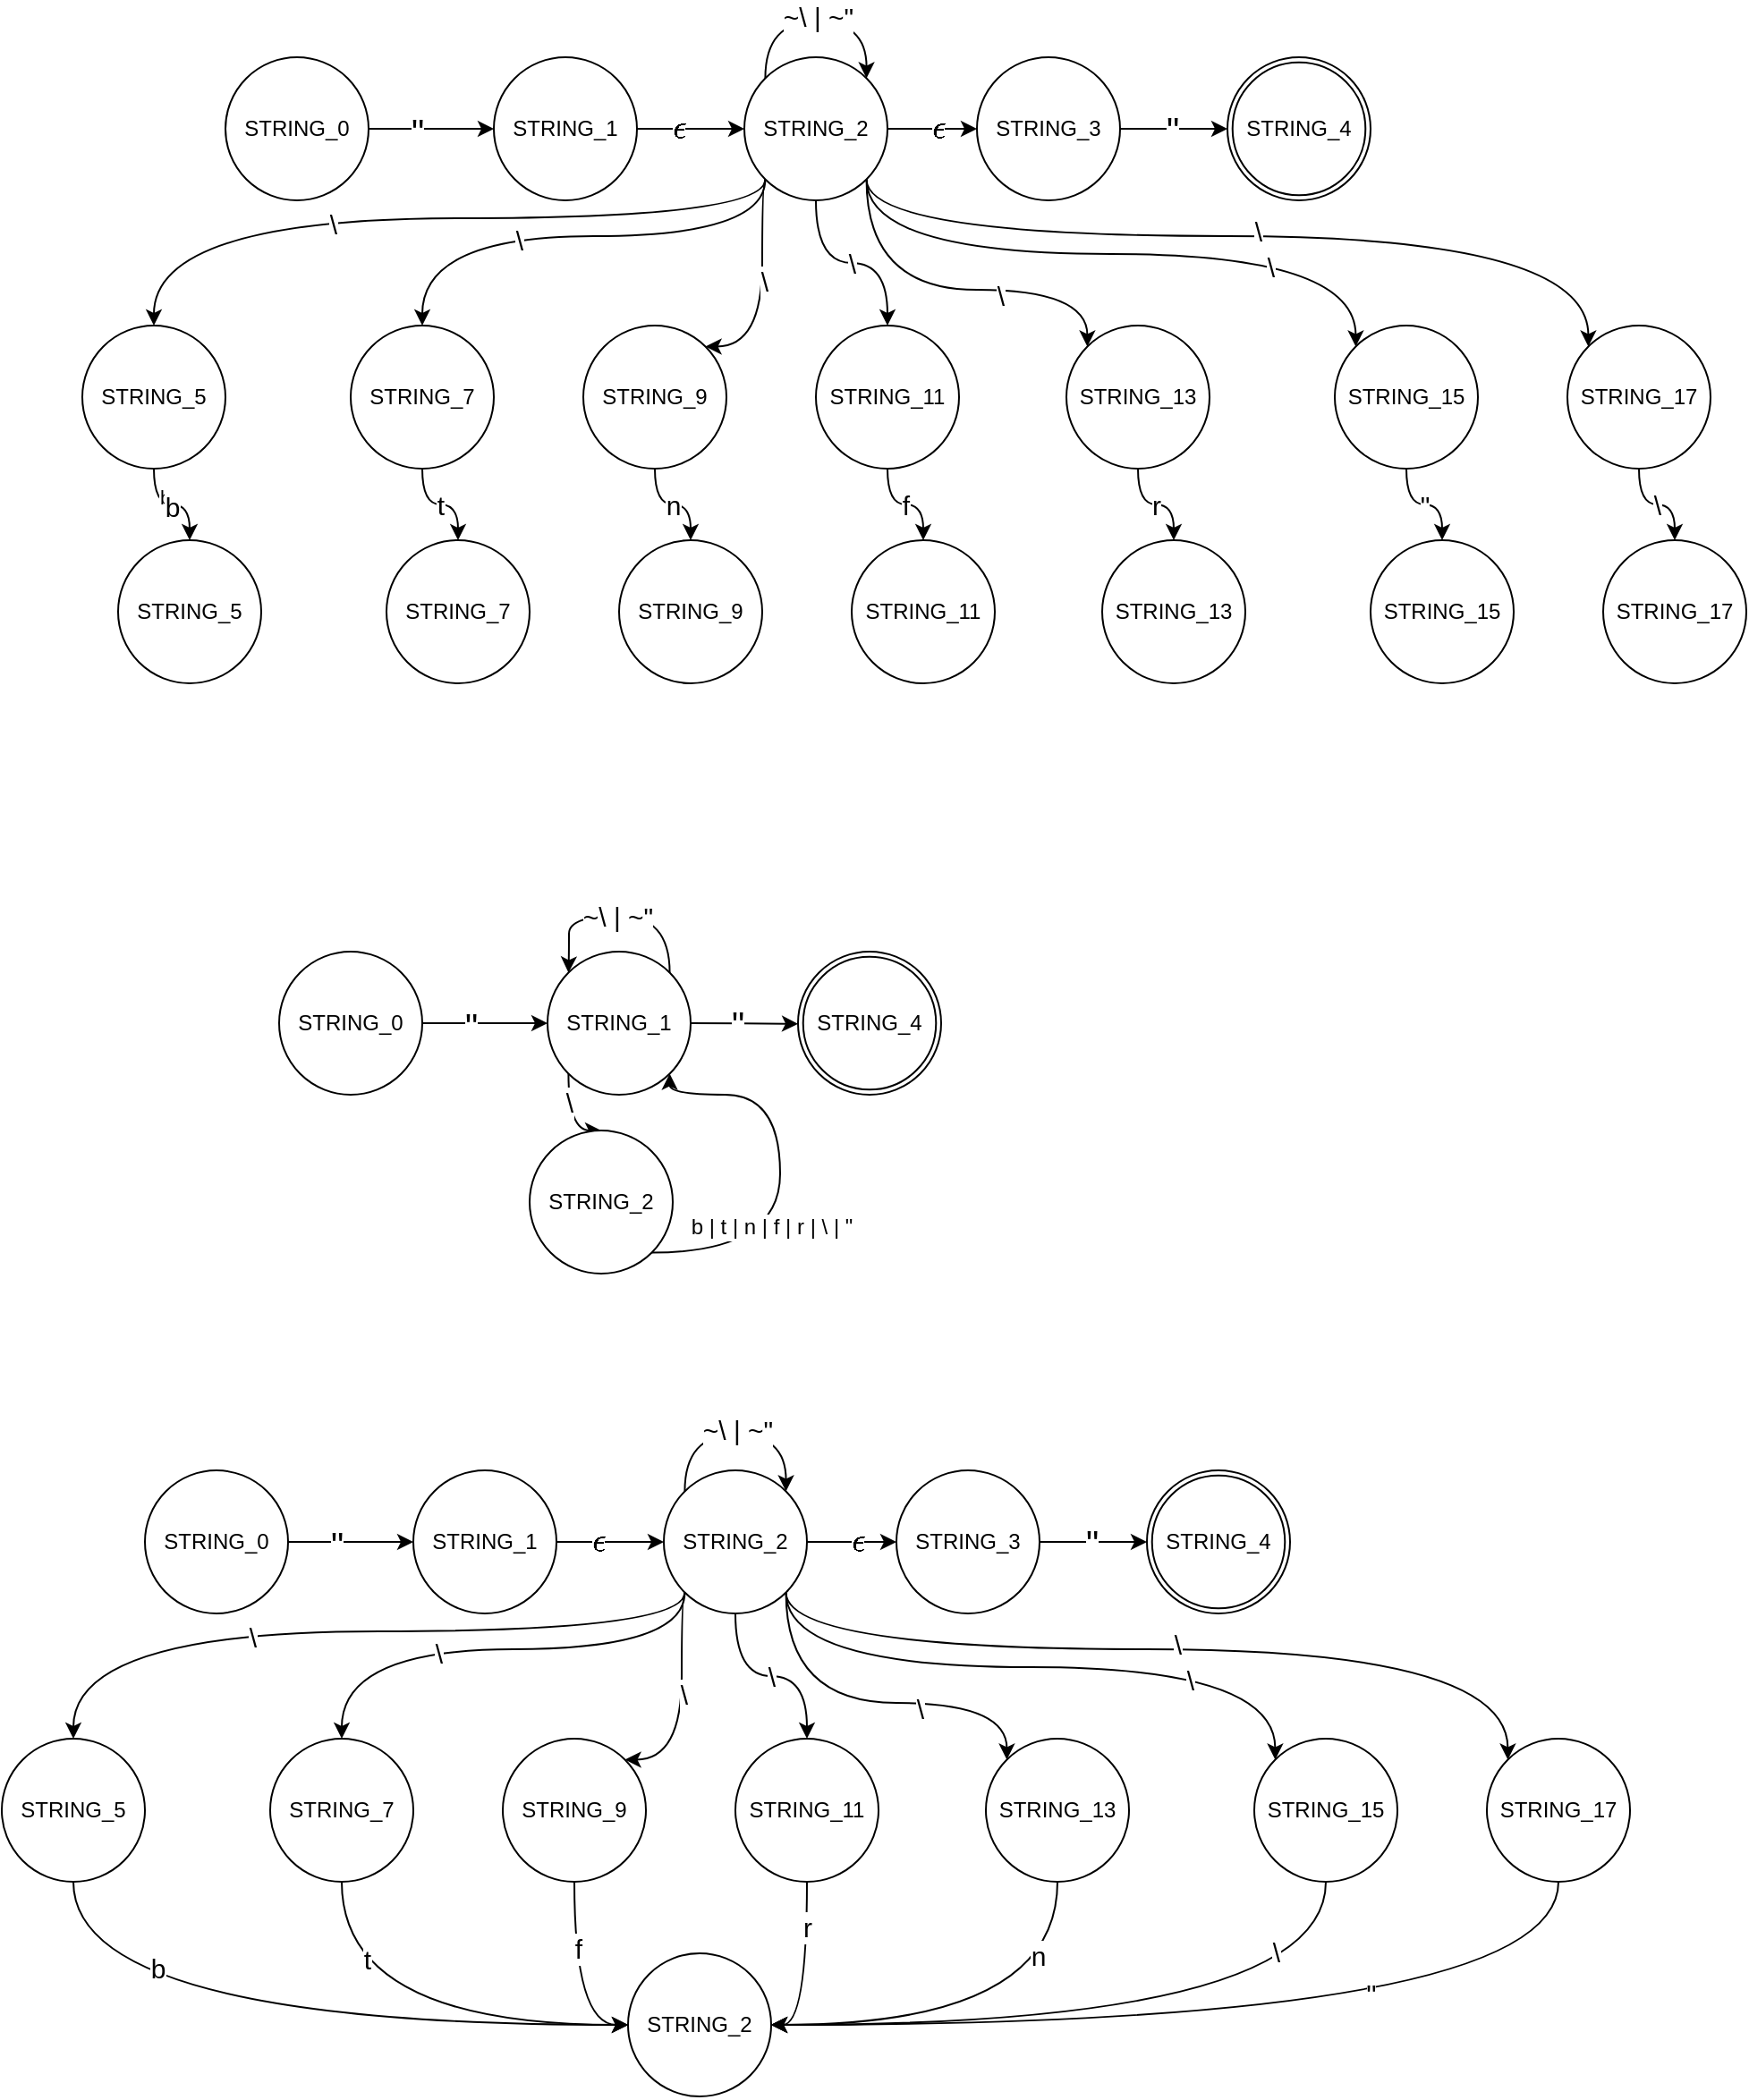 <mxfile version="14.6.0" type="device"><diagram id="hSgTlxjjq--vFlCvdV_4" name="Page-1"><mxGraphModel dx="1113" dy="546" grid="1" gridSize="10" guides="1" tooltips="1" connect="1" arrows="1" fold="1" page="1" pageScale="1" pageWidth="850" pageHeight="1100" math="1" shadow="0"><root><mxCell id="0"/><mxCell id="1" parent="0"/><mxCell id="_adDXqdMdRdCJs4zeHM--21" style="edgeStyle=orthogonalEdgeStyle;rounded=0;orthogonalLoop=1;jettySize=auto;html=1;exitX=1;exitY=0.5;exitDx=0;exitDy=0;entryX=0;entryY=0.5;entryDx=0;entryDy=0;" edge="1" parent="1" source="_adDXqdMdRdCJs4zeHM--1" target="_adDXqdMdRdCJs4zeHM--11"><mxGeometry relative="1" as="geometry"/></mxCell><mxCell id="_adDXqdMdRdCJs4zeHM--25" value="&lt;font style=&quot;font-size: 20px&quot;&gt;&quot;&lt;/font&gt;" style="edgeLabel;html=1;align=center;verticalAlign=middle;resizable=0;points=[];" vertex="1" connectable="0" parent="_adDXqdMdRdCJs4zeHM--21"><mxGeometry x="-0.229" y="-1" relative="1" as="geometry"><mxPoint as="offset"/></mxGeometry></mxCell><mxCell id="_adDXqdMdRdCJs4zeHM--1" value="STRING_0" style="ellipse;whiteSpace=wrap;html=1;aspect=fixed;" vertex="1" parent="1"><mxGeometry x="160" y="140" width="80" height="80" as="geometry"/></mxCell><mxCell id="_adDXqdMdRdCJs4zeHM--43" style="edgeStyle=orthogonalEdgeStyle;curved=1;rounded=0;orthogonalLoop=1;jettySize=auto;html=1;exitX=0.5;exitY=1;exitDx=0;exitDy=0;entryX=0.5;entryY=0;entryDx=0;entryDy=0;" edge="1" parent="1" source="_adDXqdMdRdCJs4zeHM--2" target="_adDXqdMdRdCJs4zeHM--14"><mxGeometry relative="1" as="geometry"/></mxCell><mxCell id="_adDXqdMdRdCJs4zeHM--56" value="b" style="edgeLabel;html=1;align=center;verticalAlign=middle;resizable=0;points=[];" vertex="1" connectable="0" parent="_adDXqdMdRdCJs4zeHM--43"><mxGeometry x="-0.139" y="4" relative="1" as="geometry"><mxPoint as="offset"/></mxGeometry></mxCell><mxCell id="_adDXqdMdRdCJs4zeHM--57" value="&lt;font style=&quot;font-size: 15px&quot;&gt;b&lt;/font&gt;" style="edgeLabel;html=1;align=center;verticalAlign=middle;resizable=0;points=[];" vertex="1" connectable="0" parent="_adDXqdMdRdCJs4zeHM--43"><mxGeometry x="-0.022" y="-1" relative="1" as="geometry"><mxPoint as="offset"/></mxGeometry></mxCell><mxCell id="_adDXqdMdRdCJs4zeHM--2" value="STRING_5" style="ellipse;whiteSpace=wrap;html=1;aspect=fixed;" vertex="1" parent="1"><mxGeometry x="80" y="290" width="80" height="80" as="geometry"/></mxCell><mxCell id="_adDXqdMdRdCJs4zeHM--64" value="&lt;font style=&quot;font-size: 15px&quot;&gt;&quot;&lt;/font&gt;" style="edgeStyle=orthogonalEdgeStyle;curved=1;rounded=0;orthogonalLoop=1;jettySize=auto;html=1;exitX=0.5;exitY=1;exitDx=0;exitDy=0;entryX=0.5;entryY=0;entryDx=0;entryDy=0;" edge="1" parent="1" source="_adDXqdMdRdCJs4zeHM--3" target="_adDXqdMdRdCJs4zeHM--15"><mxGeometry relative="1" as="geometry"/></mxCell><mxCell id="_adDXqdMdRdCJs4zeHM--3" value="STRING_15" style="ellipse;whiteSpace=wrap;html=1;aspect=fixed;" vertex="1" parent="1"><mxGeometry x="780" y="290" width="80" height="80" as="geometry"/></mxCell><mxCell id="_adDXqdMdRdCJs4zeHM--63" value="&lt;font style=&quot;font-size: 15px&quot;&gt;r&lt;/font&gt;" style="edgeStyle=orthogonalEdgeStyle;curved=1;rounded=0;orthogonalLoop=1;jettySize=auto;html=1;exitX=0.5;exitY=1;exitDx=0;exitDy=0;entryX=0.5;entryY=0;entryDx=0;entryDy=0;" edge="1" parent="1" source="_adDXqdMdRdCJs4zeHM--4" target="_adDXqdMdRdCJs4zeHM--16"><mxGeometry relative="1" as="geometry"/></mxCell><mxCell id="_adDXqdMdRdCJs4zeHM--4" value="STRING_13" style="ellipse;whiteSpace=wrap;html=1;aspect=fixed;" vertex="1" parent="1"><mxGeometry x="630" y="290" width="80" height="80" as="geometry"/></mxCell><mxCell id="_adDXqdMdRdCJs4zeHM--60" value="&lt;font style=&quot;font-size: 15px&quot;&gt;f&lt;/font&gt;" style="edgeStyle=orthogonalEdgeStyle;curved=1;rounded=0;orthogonalLoop=1;jettySize=auto;html=1;exitX=0.5;exitY=1;exitDx=0;exitDy=0;entryX=0.5;entryY=0;entryDx=0;entryDy=0;" edge="1" parent="1" source="_adDXqdMdRdCJs4zeHM--5" target="_adDXqdMdRdCJs4zeHM--17"><mxGeometry relative="1" as="geometry"/></mxCell><mxCell id="_adDXqdMdRdCJs4zeHM--5" value="STRING_11" style="ellipse;whiteSpace=wrap;html=1;aspect=fixed;" vertex="1" parent="1"><mxGeometry x="490" y="290" width="80" height="80" as="geometry"/></mxCell><mxCell id="_adDXqdMdRdCJs4zeHM--59" value="&lt;font style=&quot;font-size: 15px&quot;&gt;n&lt;/font&gt;" style="edgeStyle=orthogonalEdgeStyle;curved=1;rounded=0;orthogonalLoop=1;jettySize=auto;html=1;exitX=0.5;exitY=1;exitDx=0;exitDy=0;entryX=0.5;entryY=0;entryDx=0;entryDy=0;" edge="1" parent="1" source="_adDXqdMdRdCJs4zeHM--6" target="_adDXqdMdRdCJs4zeHM--18"><mxGeometry relative="1" as="geometry"/></mxCell><mxCell id="_adDXqdMdRdCJs4zeHM--6" value="&lt;span&gt;STRING_9&lt;/span&gt;" style="ellipse;whiteSpace=wrap;html=1;aspect=fixed;" vertex="1" parent="1"><mxGeometry x="360" y="290" width="80" height="80" as="geometry"/></mxCell><mxCell id="_adDXqdMdRdCJs4zeHM--58" value="&lt;font style=&quot;font-size: 15px&quot;&gt;t&lt;/font&gt;" style="edgeStyle=orthogonalEdgeStyle;curved=1;rounded=0;orthogonalLoop=1;jettySize=auto;html=1;exitX=0.5;exitY=1;exitDx=0;exitDy=0;entryX=0.5;entryY=0;entryDx=0;entryDy=0;" edge="1" parent="1" source="_adDXqdMdRdCJs4zeHM--7" target="_adDXqdMdRdCJs4zeHM--19"><mxGeometry relative="1" as="geometry"/></mxCell><mxCell id="_adDXqdMdRdCJs4zeHM--7" value="STRING_7" style="ellipse;whiteSpace=wrap;html=1;aspect=fixed;" vertex="1" parent="1"><mxGeometry x="230" y="290" width="80" height="80" as="geometry"/></mxCell><mxCell id="_adDXqdMdRdCJs4zeHM--24" style="edgeStyle=orthogonalEdgeStyle;curved=1;rounded=0;orthogonalLoop=1;jettySize=auto;html=1;exitX=1;exitY=0.5;exitDx=0;exitDy=0;entryX=0;entryY=0.5;entryDx=0;entryDy=0;" edge="1" parent="1" source="_adDXqdMdRdCJs4zeHM--9"><mxGeometry relative="1" as="geometry"><mxPoint x="720" y="180" as="targetPoint"/></mxGeometry></mxCell><mxCell id="_adDXqdMdRdCJs4zeHM--27" value="&lt;font style=&quot;font-size: 20px&quot;&gt;&quot;&lt;/font&gt;" style="edgeLabel;html=1;align=center;verticalAlign=middle;resizable=0;points=[];" vertex="1" connectable="0" parent="_adDXqdMdRdCJs4zeHM--24"><mxGeometry x="-0.061" relative="1" as="geometry"><mxPoint as="offset"/></mxGeometry></mxCell><mxCell id="_adDXqdMdRdCJs4zeHM--9" value="&lt;span&gt;STRING_3&lt;/span&gt;" style="ellipse;whiteSpace=wrap;html=1;aspect=fixed;" vertex="1" parent="1"><mxGeometry x="580" y="140" width="80" height="80" as="geometry"/></mxCell><mxCell id="_adDXqdMdRdCJs4zeHM--23" style="edgeStyle=orthogonalEdgeStyle;curved=1;rounded=0;orthogonalLoop=1;jettySize=auto;html=1;exitX=1;exitY=0.5;exitDx=0;exitDy=0;entryX=0;entryY=0.5;entryDx=0;entryDy=0;" edge="1" parent="1" source="_adDXqdMdRdCJs4zeHM--10" target="_adDXqdMdRdCJs4zeHM--9"><mxGeometry relative="1" as="geometry"/></mxCell><mxCell id="_adDXqdMdRdCJs4zeHM--28" value="&lt;font style=&quot;font-size: 16px&quot;&gt;$$\epsilon$$&lt;/font&gt;" style="edgeLabel;html=1;align=center;verticalAlign=middle;resizable=0;points=[];" vertex="1" connectable="0" parent="_adDXqdMdRdCJs4zeHM--23"><mxGeometry x="0.057" y="1" relative="1" as="geometry"><mxPoint x="1" as="offset"/></mxGeometry></mxCell><mxCell id="_adDXqdMdRdCJs4zeHM--35" style="edgeStyle=orthogonalEdgeStyle;curved=1;rounded=0;orthogonalLoop=1;jettySize=auto;html=1;exitX=0;exitY=1;exitDx=0;exitDy=0;" edge="1" parent="1" source="_adDXqdMdRdCJs4zeHM--10" target="_adDXqdMdRdCJs4zeHM--2"><mxGeometry relative="1" as="geometry"><Array as="points"><mxPoint x="462" y="230"/><mxPoint x="120" y="230"/></Array></mxGeometry></mxCell><mxCell id="_adDXqdMdRdCJs4zeHM--50" value="&lt;font style=&quot;font-size: 15px&quot;&gt;\&lt;/font&gt;" style="edgeLabel;html=1;align=center;verticalAlign=middle;resizable=0;points=[];" vertex="1" connectable="0" parent="_adDXqdMdRdCJs4zeHM--35"><mxGeometry x="0.245" y="3" relative="1" as="geometry"><mxPoint as="offset"/></mxGeometry></mxCell><mxCell id="_adDXqdMdRdCJs4zeHM--37" style="edgeStyle=orthogonalEdgeStyle;curved=1;rounded=0;orthogonalLoop=1;jettySize=auto;html=1;exitX=0;exitY=1;exitDx=0;exitDy=0;" edge="1" parent="1" source="_adDXqdMdRdCJs4zeHM--10" target="_adDXqdMdRdCJs4zeHM--7"><mxGeometry relative="1" as="geometry"><Array as="points"><mxPoint x="462" y="240"/><mxPoint x="270" y="240"/></Array></mxGeometry></mxCell><mxCell id="_adDXqdMdRdCJs4zeHM--51" value="&lt;font style=&quot;font-size: 15px&quot;&gt;\&lt;/font&gt;" style="edgeLabel;html=1;align=center;verticalAlign=middle;resizable=0;points=[];" vertex="1" connectable="0" parent="_adDXqdMdRdCJs4zeHM--37"><mxGeometry x="0.252" y="2" relative="1" as="geometry"><mxPoint x="1" as="offset"/></mxGeometry></mxCell><mxCell id="_adDXqdMdRdCJs4zeHM--38" style="edgeStyle=orthogonalEdgeStyle;curved=1;rounded=0;orthogonalLoop=1;jettySize=auto;html=1;exitX=0;exitY=1;exitDx=0;exitDy=0;entryX=1;entryY=0;entryDx=0;entryDy=0;" edge="1" parent="1" source="_adDXqdMdRdCJs4zeHM--10" target="_adDXqdMdRdCJs4zeHM--6"><mxGeometry relative="1" as="geometry"><Array as="points"><mxPoint x="460" y="208"/><mxPoint x="460" y="302"/></Array></mxGeometry></mxCell><mxCell id="_adDXqdMdRdCJs4zeHM--52" value="&lt;font style=&quot;font-size: 15px&quot;&gt;\&lt;/font&gt;" style="edgeLabel;html=1;align=center;verticalAlign=middle;resizable=0;points=[];" vertex="1" connectable="0" parent="_adDXqdMdRdCJs4zeHM--38"><mxGeometry x="-0.089" y="1" relative="1" as="geometry"><mxPoint as="offset"/></mxGeometry></mxCell><mxCell id="_adDXqdMdRdCJs4zeHM--39" value="&lt;font style=&quot;font-size: 15px&quot;&gt;\&lt;/font&gt;" style="edgeStyle=orthogonalEdgeStyle;curved=1;rounded=0;orthogonalLoop=1;jettySize=auto;html=1;exitX=0.5;exitY=1;exitDx=0;exitDy=0;" edge="1" parent="1" source="_adDXqdMdRdCJs4zeHM--10" target="_adDXqdMdRdCJs4zeHM--5"><mxGeometry relative="1" as="geometry"/></mxCell><mxCell id="_adDXqdMdRdCJs4zeHM--40" style="edgeStyle=orthogonalEdgeStyle;curved=1;rounded=0;orthogonalLoop=1;jettySize=auto;html=1;exitX=1;exitY=1;exitDx=0;exitDy=0;entryX=0;entryY=0;entryDx=0;entryDy=0;" edge="1" parent="1" source="_adDXqdMdRdCJs4zeHM--10" target="_adDXqdMdRdCJs4zeHM--4"><mxGeometry relative="1" as="geometry"><Array as="points"><mxPoint x="518" y="270"/><mxPoint x="642" y="270"/></Array></mxGeometry></mxCell><mxCell id="_adDXqdMdRdCJs4zeHM--55" value="&lt;font style=&quot;font-size: 15px&quot;&gt;\&lt;/font&gt;" style="edgeLabel;html=1;align=center;verticalAlign=middle;resizable=0;points=[];" vertex="1" connectable="0" parent="_adDXqdMdRdCJs4zeHM--40"><mxGeometry x="0.258" y="-3" relative="1" as="geometry"><mxPoint as="offset"/></mxGeometry></mxCell><mxCell id="_adDXqdMdRdCJs4zeHM--41" style="edgeStyle=orthogonalEdgeStyle;curved=1;rounded=0;orthogonalLoop=1;jettySize=auto;html=1;exitX=1;exitY=1;exitDx=0;exitDy=0;entryX=0;entryY=0;entryDx=0;entryDy=0;" edge="1" parent="1" source="_adDXqdMdRdCJs4zeHM--10" target="_adDXqdMdRdCJs4zeHM--3"><mxGeometry relative="1" as="geometry"><Array as="points"><mxPoint x="518" y="250"/><mxPoint x="792" y="250"/></Array></mxGeometry></mxCell><mxCell id="_adDXqdMdRdCJs4zeHM--54" value="&lt;font style=&quot;font-size: 15px&quot;&gt;\&lt;/font&gt;" style="edgeLabel;html=1;align=center;verticalAlign=middle;resizable=0;points=[];" vertex="1" connectable="0" parent="_adDXqdMdRdCJs4zeHM--41"><mxGeometry x="0.455" y="-7" relative="1" as="geometry"><mxPoint as="offset"/></mxGeometry></mxCell><mxCell id="_adDXqdMdRdCJs4zeHM--42" style="edgeStyle=orthogonalEdgeStyle;curved=1;rounded=0;orthogonalLoop=1;jettySize=auto;html=1;exitX=1;exitY=1;exitDx=0;exitDy=0;entryX=0;entryY=0;entryDx=0;entryDy=0;" edge="1" parent="1" source="_adDXqdMdRdCJs4zeHM--10" target="_adDXqdMdRdCJs4zeHM--13"><mxGeometry relative="1" as="geometry"><Array as="points"><mxPoint x="518" y="240"/><mxPoint x="922" y="240"/></Array></mxGeometry></mxCell><mxCell id="_adDXqdMdRdCJs4zeHM--53" value="&lt;span style=&quot;font-size: 15px&quot;&gt;\&lt;/span&gt;" style="edgeLabel;html=1;align=center;verticalAlign=middle;resizable=0;points=[];" vertex="1" connectable="0" parent="_adDXqdMdRdCJs4zeHM--42"><mxGeometry x="0.006" y="3" relative="1" as="geometry"><mxPoint as="offset"/></mxGeometry></mxCell><mxCell id="_adDXqdMdRdCJs4zeHM--10" value="&lt;span&gt;STRING_2&lt;/span&gt;" style="ellipse;whiteSpace=wrap;html=1;aspect=fixed;" vertex="1" parent="1"><mxGeometry x="450" y="140" width="80" height="80" as="geometry"/></mxCell><mxCell id="_adDXqdMdRdCJs4zeHM--22" style="edgeStyle=orthogonalEdgeStyle;rounded=0;orthogonalLoop=1;jettySize=auto;html=1;exitX=1;exitY=0.5;exitDx=0;exitDy=0;entryX=0;entryY=0.5;entryDx=0;entryDy=0;curved=1;" edge="1" parent="1" source="_adDXqdMdRdCJs4zeHM--11" target="_adDXqdMdRdCJs4zeHM--10"><mxGeometry relative="1" as="geometry"/></mxCell><mxCell id="_adDXqdMdRdCJs4zeHM--29" value="&lt;font style=&quot;font-size: 16px&quot;&gt;$$\epsilon$$&lt;/font&gt;" style="edgeLabel;html=1;align=center;verticalAlign=middle;resizable=0;points=[];" vertex="1" connectable="0" parent="_adDXqdMdRdCJs4zeHM--22"><mxGeometry x="-0.277" y="1" relative="1" as="geometry"><mxPoint x="1" as="offset"/></mxGeometry></mxCell><mxCell id="_adDXqdMdRdCJs4zeHM--11" value="&lt;span&gt;STRING_1&lt;/span&gt;" style="ellipse;whiteSpace=wrap;html=1;aspect=fixed;" vertex="1" parent="1"><mxGeometry x="310" y="140" width="80" height="80" as="geometry"/></mxCell><mxCell id="_adDXqdMdRdCJs4zeHM--65" value="&lt;font style=&quot;font-size: 15px&quot;&gt;\&lt;/font&gt;" style="edgeStyle=orthogonalEdgeStyle;curved=1;rounded=0;orthogonalLoop=1;jettySize=auto;html=1;exitX=0.5;exitY=1;exitDx=0;exitDy=0;entryX=0.5;entryY=0;entryDx=0;entryDy=0;" edge="1" parent="1" source="_adDXqdMdRdCJs4zeHM--13" target="_adDXqdMdRdCJs4zeHM--20"><mxGeometry relative="1" as="geometry"/></mxCell><mxCell id="_adDXqdMdRdCJs4zeHM--13" value="&lt;span&gt;STRING_17&lt;/span&gt;" style="ellipse;whiteSpace=wrap;html=1;aspect=fixed;" vertex="1" parent="1"><mxGeometry x="910" y="290" width="80" height="80" as="geometry"/></mxCell><mxCell id="_adDXqdMdRdCJs4zeHM--14" value="STRING_5" style="ellipse;whiteSpace=wrap;html=1;aspect=fixed;" vertex="1" parent="1"><mxGeometry x="100" y="410" width="80" height="80" as="geometry"/></mxCell><mxCell id="_adDXqdMdRdCJs4zeHM--15" value="STRING_15" style="ellipse;whiteSpace=wrap;html=1;aspect=fixed;" vertex="1" parent="1"><mxGeometry x="800" y="410" width="80" height="80" as="geometry"/></mxCell><mxCell id="_adDXqdMdRdCJs4zeHM--16" value="STRING_13" style="ellipse;whiteSpace=wrap;html=1;aspect=fixed;" vertex="1" parent="1"><mxGeometry x="650" y="410" width="80" height="80" as="geometry"/></mxCell><mxCell id="_adDXqdMdRdCJs4zeHM--17" value="STRING_11" style="ellipse;whiteSpace=wrap;html=1;aspect=fixed;" vertex="1" parent="1"><mxGeometry x="510" y="410" width="80" height="80" as="geometry"/></mxCell><mxCell id="_adDXqdMdRdCJs4zeHM--18" value="&lt;span&gt;STRING_9&lt;/span&gt;" style="ellipse;whiteSpace=wrap;html=1;aspect=fixed;" vertex="1" parent="1"><mxGeometry x="380" y="410" width="80" height="80" as="geometry"/></mxCell><mxCell id="_adDXqdMdRdCJs4zeHM--19" value="STRING_7" style="ellipse;whiteSpace=wrap;html=1;aspect=fixed;" vertex="1" parent="1"><mxGeometry x="250" y="410" width="80" height="80" as="geometry"/></mxCell><mxCell id="_adDXqdMdRdCJs4zeHM--20" value="&lt;span&gt;STRING_17&lt;/span&gt;" style="ellipse;whiteSpace=wrap;html=1;aspect=fixed;" vertex="1" parent="1"><mxGeometry x="930" y="410" width="80" height="80" as="geometry"/></mxCell><mxCell id="_adDXqdMdRdCJs4zeHM--33" style="edgeStyle=orthogonalEdgeStyle;curved=1;rounded=0;orthogonalLoop=1;jettySize=auto;html=1;exitX=0;exitY=0;exitDx=0;exitDy=0;entryX=1;entryY=0;entryDx=0;entryDy=0;" edge="1" parent="1" source="_adDXqdMdRdCJs4zeHM--10" target="_adDXqdMdRdCJs4zeHM--10"><mxGeometry relative="1" as="geometry"><Array as="points"><mxPoint x="462" y="120"/><mxPoint x="518" y="120"/></Array></mxGeometry></mxCell><mxCell id="_adDXqdMdRdCJs4zeHM--34" value="&lt;font style=&quot;font-size: 15px&quot;&gt;~\ | ~&quot;&lt;/font&gt;" style="edgeLabel;html=1;align=center;verticalAlign=middle;resizable=0;points=[];" vertex="1" connectable="0" parent="_adDXqdMdRdCJs4zeHM--33"><mxGeometry x="0.009" y="3" relative="1" as="geometry"><mxPoint as="offset"/></mxGeometry></mxCell><mxCell id="_adDXqdMdRdCJs4zeHM--66" value="" style="group" vertex="1" connectable="0" parent="1"><mxGeometry x="720" y="140" width="80" height="80" as="geometry"/></mxCell><mxCell id="_adDXqdMdRdCJs4zeHM--67" value="" style="ellipse;whiteSpace=wrap;html=1;" vertex="1" parent="_adDXqdMdRdCJs4zeHM--66"><mxGeometry width="80" height="80" as="geometry"/></mxCell><mxCell id="_adDXqdMdRdCJs4zeHM--68" value="STRING_4" style="ellipse;whiteSpace=wrap;html=1;aspect=fixed;fontSize=12;" vertex="1" parent="_adDXqdMdRdCJs4zeHM--66"><mxGeometry x="2.857" y="2.857" width="74.286" height="74.286" as="geometry"/></mxCell><mxCell id="_adDXqdMdRdCJs4zeHM--69" style="edgeStyle=orthogonalEdgeStyle;rounded=0;orthogonalLoop=1;jettySize=auto;html=1;exitX=1;exitY=0.5;exitDx=0;exitDy=0;entryX=0;entryY=0.5;entryDx=0;entryDy=0;" edge="1" parent="1" source="_adDXqdMdRdCJs4zeHM--71" target="_adDXqdMdRdCJs4zeHM--80"><mxGeometry relative="1" as="geometry"/></mxCell><mxCell id="_adDXqdMdRdCJs4zeHM--70" value="&lt;font style=&quot;font-size: 20px&quot;&gt;&quot;&lt;/font&gt;" style="edgeLabel;html=1;align=center;verticalAlign=middle;resizable=0;points=[];" vertex="1" connectable="0" parent="_adDXqdMdRdCJs4zeHM--69"><mxGeometry x="-0.229" y="-1" relative="1" as="geometry"><mxPoint as="offset"/></mxGeometry></mxCell><mxCell id="_adDXqdMdRdCJs4zeHM--71" value="STRING_0" style="ellipse;whiteSpace=wrap;html=1;aspect=fixed;" vertex="1" parent="1"><mxGeometry x="190" y="640" width="80" height="80" as="geometry"/></mxCell><mxCell id="_adDXqdMdRdCJs4zeHM--84" style="edgeStyle=orthogonalEdgeStyle;curved=1;rounded=0;orthogonalLoop=1;jettySize=auto;html=1;exitX=1;exitY=0.5;exitDx=0;exitDy=0;" edge="1" parent="1" source="_adDXqdMdRdCJs4zeHM--80"><mxGeometry relative="1" as="geometry"><mxPoint x="480.0" y="680.429" as="targetPoint"/></mxGeometry></mxCell><mxCell id="_adDXqdMdRdCJs4zeHM--86" value="&lt;font style=&quot;font-size: 20px&quot;&gt;&quot;&lt;/font&gt;" style="edgeLabel;html=1;align=center;verticalAlign=middle;resizable=0;points=[];" vertex="1" connectable="0" parent="_adDXqdMdRdCJs4zeHM--84"><mxGeometry x="-0.161" relative="1" as="geometry"><mxPoint as="offset"/></mxGeometry></mxCell><mxCell id="_adDXqdMdRdCJs4zeHM--92" style="edgeStyle=orthogonalEdgeStyle;curved=1;rounded=0;orthogonalLoop=1;jettySize=auto;html=1;exitX=0;exitY=1;exitDx=0;exitDy=0;" edge="1" parent="1" source="_adDXqdMdRdCJs4zeHM--80" target="_adDXqdMdRdCJs4zeHM--91"><mxGeometry relative="1" as="geometry"/></mxCell><mxCell id="_adDXqdMdRdCJs4zeHM--93" value="&lt;font style=&quot;font-size: 15px&quot;&gt;\&lt;/font&gt;" style="edgeLabel;html=1;align=center;verticalAlign=middle;resizable=0;points=[];" vertex="1" connectable="0" parent="_adDXqdMdRdCJs4zeHM--92"><mxGeometry x="-0.379" relative="1" as="geometry"><mxPoint as="offset"/></mxGeometry></mxCell><mxCell id="_adDXqdMdRdCJs4zeHM--80" value="&lt;span&gt;STRING_1&lt;/span&gt;" style="ellipse;whiteSpace=wrap;html=1;aspect=fixed;" vertex="1" parent="1"><mxGeometry x="340" y="640" width="80" height="80" as="geometry"/></mxCell><mxCell id="_adDXqdMdRdCJs4zeHM--81" value="" style="group" vertex="1" connectable="0" parent="1"><mxGeometry x="480" y="640" width="80" height="80" as="geometry"/></mxCell><mxCell id="_adDXqdMdRdCJs4zeHM--82" value="" style="ellipse;whiteSpace=wrap;html=1;" vertex="1" parent="_adDXqdMdRdCJs4zeHM--81"><mxGeometry width="80" height="80" as="geometry"/></mxCell><mxCell id="_adDXqdMdRdCJs4zeHM--83" value="STRING_4" style="ellipse;whiteSpace=wrap;html=1;aspect=fixed;fontSize=12;" vertex="1" parent="_adDXqdMdRdCJs4zeHM--81"><mxGeometry x="2.857" y="2.857" width="74.286" height="74.286" as="geometry"/></mxCell><mxCell id="_adDXqdMdRdCJs4zeHM--89" style="edgeStyle=orthogonalEdgeStyle;curved=1;rounded=0;orthogonalLoop=1;jettySize=auto;html=1;exitX=1;exitY=0;exitDx=0;exitDy=0;entryX=0;entryY=0;entryDx=0;entryDy=0;" edge="1" parent="1" source="_adDXqdMdRdCJs4zeHM--80" target="_adDXqdMdRdCJs4zeHM--80"><mxGeometry relative="1" as="geometry"><Array as="points"><mxPoint x="408" y="620"/><mxPoint x="352" y="620"/><mxPoint x="352" y="640"/></Array></mxGeometry></mxCell><mxCell id="_adDXqdMdRdCJs4zeHM--90" value="&lt;span style=&quot;font-size: 15px&quot;&gt;~\ | ~&quot;&lt;/span&gt;" style="edgeLabel;html=1;align=center;verticalAlign=middle;resizable=0;points=[];" vertex="1" connectable="0" parent="_adDXqdMdRdCJs4zeHM--89"><mxGeometry x="0.018" relative="1" as="geometry"><mxPoint as="offset"/></mxGeometry></mxCell><mxCell id="_adDXqdMdRdCJs4zeHM--94" style="edgeStyle=orthogonalEdgeStyle;curved=1;rounded=0;orthogonalLoop=1;jettySize=auto;html=1;exitX=1;exitY=1;exitDx=0;exitDy=0;entryX=1;entryY=1;entryDx=0;entryDy=0;" edge="1" parent="1" source="_adDXqdMdRdCJs4zeHM--91" target="_adDXqdMdRdCJs4zeHM--80"><mxGeometry relative="1" as="geometry"><Array as="points"><mxPoint x="470" y="808"/><mxPoint x="470" y="720"/><mxPoint x="408" y="720"/></Array></mxGeometry></mxCell><mxCell id="_adDXqdMdRdCJs4zeHM--95" value="&lt;font style=&quot;font-size: 12px&quot;&gt;b | t | n | f | r | \ | &quot;&lt;/font&gt;" style="edgeLabel;html=1;align=center;verticalAlign=middle;resizable=0;points=[];fontSize=12;" vertex="1" connectable="0" parent="_adDXqdMdRdCJs4zeHM--94"><mxGeometry x="-0.259" y="5" relative="1" as="geometry"><mxPoint as="offset"/></mxGeometry></mxCell><mxCell id="_adDXqdMdRdCJs4zeHM--91" value="&lt;span&gt;STRING_2&lt;/span&gt;" style="ellipse;whiteSpace=wrap;html=1;aspect=fixed;" vertex="1" parent="1"><mxGeometry x="330" y="740" width="80" height="80" as="geometry"/></mxCell><mxCell id="_adDXqdMdRdCJs4zeHM--204" style="edgeStyle=orthogonalEdgeStyle;rounded=0;orthogonalLoop=1;jettySize=auto;html=1;exitX=1;exitY=0.5;exitDx=0;exitDy=0;entryX=0;entryY=0.5;entryDx=0;entryDy=0;" edge="1" parent="1" source="_adDXqdMdRdCJs4zeHM--206" target="_adDXqdMdRdCJs4zeHM--246"><mxGeometry relative="1" as="geometry"/></mxCell><mxCell id="_adDXqdMdRdCJs4zeHM--205" value="&lt;font style=&quot;font-size: 20px&quot;&gt;&quot;&lt;/font&gt;" style="edgeLabel;html=1;align=center;verticalAlign=middle;resizable=0;points=[];" vertex="1" connectable="0" parent="_adDXqdMdRdCJs4zeHM--204"><mxGeometry x="-0.229" y="-1" relative="1" as="geometry"><mxPoint as="offset"/></mxGeometry></mxCell><mxCell id="_adDXqdMdRdCJs4zeHM--206" value="STRING_0" style="ellipse;whiteSpace=wrap;html=1;aspect=fixed;" vertex="1" parent="1"><mxGeometry x="115" y="930" width="80" height="80" as="geometry"/></mxCell><mxCell id="_adDXqdMdRdCJs4zeHM--207" style="edgeStyle=orthogonalEdgeStyle;curved=1;rounded=0;orthogonalLoop=1;jettySize=auto;html=1;exitX=0.5;exitY=1;exitDx=0;exitDy=0;entryX=0;entryY=0.5;entryDx=0;entryDy=0;" edge="1" parent="1" source="_adDXqdMdRdCJs4zeHM--209" target="_adDXqdMdRdCJs4zeHM--255"><mxGeometry relative="1" as="geometry"/></mxCell><mxCell id="_adDXqdMdRdCJs4zeHM--208" value="&lt;font style=&quot;font-size: 15px&quot;&gt;b&lt;/font&gt;" style="edgeLabel;html=1;align=center;verticalAlign=middle;resizable=0;points=[];" vertex="1" connectable="0" parent="_adDXqdMdRdCJs4zeHM--207"><mxGeometry x="-0.349" y="32" relative="1" as="geometry"><mxPoint as="offset"/></mxGeometry></mxCell><mxCell id="_adDXqdMdRdCJs4zeHM--209" value="STRING_5" style="ellipse;whiteSpace=wrap;html=1;aspect=fixed;" vertex="1" parent="1"><mxGeometry x="35" y="1080" width="80" height="80" as="geometry"/></mxCell><mxCell id="_adDXqdMdRdCJs4zeHM--210" style="edgeStyle=orthogonalEdgeStyle;curved=1;rounded=0;orthogonalLoop=1;jettySize=auto;html=1;exitX=0.5;exitY=1;exitDx=0;exitDy=0;entryX=1;entryY=0.5;entryDx=0;entryDy=0;" edge="1" parent="1" source="_adDXqdMdRdCJs4zeHM--212" target="_adDXqdMdRdCJs4zeHM--255"><mxGeometry relative="1" as="geometry"/></mxCell><mxCell id="_adDXqdMdRdCJs4zeHM--211" value="&lt;font style=&quot;font-size: 15px&quot;&gt;\&lt;/font&gt;" style="edgeLabel;html=1;align=center;verticalAlign=middle;resizable=0;points=[];" vertex="1" connectable="0" parent="_adDXqdMdRdCJs4zeHM--210"><mxGeometry x="-0.8" y="-28" relative="1" as="geometry"><mxPoint as="offset"/></mxGeometry></mxCell><mxCell id="_adDXqdMdRdCJs4zeHM--212" value="STRING_15" style="ellipse;whiteSpace=wrap;html=1;aspect=fixed;" vertex="1" parent="1"><mxGeometry x="735" y="1080" width="80" height="80" as="geometry"/></mxCell><mxCell id="_adDXqdMdRdCJs4zeHM--213" style="edgeStyle=orthogonalEdgeStyle;curved=1;rounded=0;orthogonalLoop=1;jettySize=auto;html=1;exitX=0.5;exitY=1;exitDx=0;exitDy=0;entryX=1;entryY=0.5;entryDx=0;entryDy=0;" edge="1" parent="1" source="_adDXqdMdRdCJs4zeHM--215" target="_adDXqdMdRdCJs4zeHM--255"><mxGeometry relative="1" as="geometry"/></mxCell><mxCell id="_adDXqdMdRdCJs4zeHM--214" value="&lt;font style=&quot;font-size: 15px&quot;&gt;n&lt;/font&gt;" style="edgeLabel;html=1;align=center;verticalAlign=middle;resizable=0;points=[];" vertex="1" connectable="0" parent="_adDXqdMdRdCJs4zeHM--213"><mxGeometry x="-0.658" y="-11" relative="1" as="geometry"><mxPoint as="offset"/></mxGeometry></mxCell><mxCell id="_adDXqdMdRdCJs4zeHM--215" value="STRING_13" style="ellipse;whiteSpace=wrap;html=1;aspect=fixed;" vertex="1" parent="1"><mxGeometry x="585" y="1080" width="80" height="80" as="geometry"/></mxCell><mxCell id="_adDXqdMdRdCJs4zeHM--216" style="edgeStyle=orthogonalEdgeStyle;curved=1;rounded=0;orthogonalLoop=1;jettySize=auto;html=1;exitX=0.5;exitY=1;exitDx=0;exitDy=0;entryX=1;entryY=0.5;entryDx=0;entryDy=0;" edge="1" parent="1" source="_adDXqdMdRdCJs4zeHM--218" target="_adDXqdMdRdCJs4zeHM--255"><mxGeometry relative="1" as="geometry"/></mxCell><mxCell id="_adDXqdMdRdCJs4zeHM--217" value="&lt;font style=&quot;font-size: 15px&quot;&gt;r&lt;/font&gt;" style="edgeLabel;html=1;align=center;verticalAlign=middle;resizable=0;points=[];" vertex="1" connectable="0" parent="_adDXqdMdRdCJs4zeHM--216"><mxGeometry x="-0.5" relative="1" as="geometry"><mxPoint as="offset"/></mxGeometry></mxCell><mxCell id="_adDXqdMdRdCJs4zeHM--218" value="STRING_11" style="ellipse;whiteSpace=wrap;html=1;aspect=fixed;" vertex="1" parent="1"><mxGeometry x="445" y="1080" width="80" height="80" as="geometry"/></mxCell><mxCell id="_adDXqdMdRdCJs4zeHM--219" style="edgeStyle=orthogonalEdgeStyle;curved=1;rounded=0;orthogonalLoop=1;jettySize=auto;html=1;exitX=0.5;exitY=1;exitDx=0;exitDy=0;entryX=0;entryY=0.5;entryDx=0;entryDy=0;" edge="1" parent="1" source="_adDXqdMdRdCJs4zeHM--221" target="_adDXqdMdRdCJs4zeHM--255"><mxGeometry relative="1" as="geometry"/></mxCell><mxCell id="_adDXqdMdRdCJs4zeHM--220" value="&lt;font style=&quot;font-size: 15px&quot;&gt;f&lt;/font&gt;" style="edgeLabel;html=1;align=center;verticalAlign=middle;resizable=0;points=[];" vertex="1" connectable="0" parent="_adDXqdMdRdCJs4zeHM--219"><mxGeometry x="-0.327" y="2" relative="1" as="geometry"><mxPoint as="offset"/></mxGeometry></mxCell><mxCell id="_adDXqdMdRdCJs4zeHM--221" value="&lt;span&gt;STRING_9&lt;/span&gt;" style="ellipse;whiteSpace=wrap;html=1;aspect=fixed;" vertex="1" parent="1"><mxGeometry x="315" y="1080" width="80" height="80" as="geometry"/></mxCell><mxCell id="_adDXqdMdRdCJs4zeHM--222" style="edgeStyle=orthogonalEdgeStyle;curved=1;rounded=0;orthogonalLoop=1;jettySize=auto;html=1;exitX=0.5;exitY=1;exitDx=0;exitDy=0;entryX=0;entryY=0.5;entryDx=0;entryDy=0;" edge="1" parent="1" source="_adDXqdMdRdCJs4zeHM--224" target="_adDXqdMdRdCJs4zeHM--255"><mxGeometry relative="1" as="geometry"/></mxCell><mxCell id="_adDXqdMdRdCJs4zeHM--223" value="&lt;font style=&quot;font-size: 15px&quot;&gt;t&lt;/font&gt;" style="edgeLabel;html=1;align=center;verticalAlign=middle;resizable=0;points=[];" vertex="1" connectable="0" parent="_adDXqdMdRdCJs4zeHM--222"><mxGeometry x="-0.642" y="14" relative="1" as="geometry"><mxPoint as="offset"/></mxGeometry></mxCell><mxCell id="_adDXqdMdRdCJs4zeHM--224" value="STRING_7" style="ellipse;whiteSpace=wrap;html=1;aspect=fixed;" vertex="1" parent="1"><mxGeometry x="185" y="1080" width="80" height="80" as="geometry"/></mxCell><mxCell id="_adDXqdMdRdCJs4zeHM--225" style="edgeStyle=orthogonalEdgeStyle;curved=1;rounded=0;orthogonalLoop=1;jettySize=auto;html=1;exitX=1;exitY=0.5;exitDx=0;exitDy=0;entryX=0;entryY=0.5;entryDx=0;entryDy=0;" edge="1" parent="1" source="_adDXqdMdRdCJs4zeHM--227"><mxGeometry relative="1" as="geometry"><mxPoint x="675" y="970" as="targetPoint"/></mxGeometry></mxCell><mxCell id="_adDXqdMdRdCJs4zeHM--226" value="&lt;font style=&quot;font-size: 20px&quot;&gt;&quot;&lt;/font&gt;" style="edgeLabel;html=1;align=center;verticalAlign=middle;resizable=0;points=[];" vertex="1" connectable="0" parent="_adDXqdMdRdCJs4zeHM--225"><mxGeometry x="-0.061" relative="1" as="geometry"><mxPoint as="offset"/></mxGeometry></mxCell><mxCell id="_adDXqdMdRdCJs4zeHM--227" value="&lt;span&gt;STRING_3&lt;/span&gt;" style="ellipse;whiteSpace=wrap;html=1;aspect=fixed;" vertex="1" parent="1"><mxGeometry x="535" y="930" width="80" height="80" as="geometry"/></mxCell><mxCell id="_adDXqdMdRdCJs4zeHM--228" style="edgeStyle=orthogonalEdgeStyle;curved=1;rounded=0;orthogonalLoop=1;jettySize=auto;html=1;exitX=1;exitY=0.5;exitDx=0;exitDy=0;entryX=0;entryY=0.5;entryDx=0;entryDy=0;" edge="1" parent="1" source="_adDXqdMdRdCJs4zeHM--243" target="_adDXqdMdRdCJs4zeHM--227"><mxGeometry relative="1" as="geometry"/></mxCell><mxCell id="_adDXqdMdRdCJs4zeHM--229" value="&lt;font style=&quot;font-size: 16px&quot;&gt;$$\epsilon$$&lt;/font&gt;" style="edgeLabel;html=1;align=center;verticalAlign=middle;resizable=0;points=[];" vertex="1" connectable="0" parent="_adDXqdMdRdCJs4zeHM--228"><mxGeometry x="0.057" y="1" relative="1" as="geometry"><mxPoint x="1" as="offset"/></mxGeometry></mxCell><mxCell id="_adDXqdMdRdCJs4zeHM--230" style="edgeStyle=orthogonalEdgeStyle;curved=1;rounded=0;orthogonalLoop=1;jettySize=auto;html=1;exitX=0;exitY=1;exitDx=0;exitDy=0;" edge="1" parent="1" source="_adDXqdMdRdCJs4zeHM--243" target="_adDXqdMdRdCJs4zeHM--209"><mxGeometry relative="1" as="geometry"><Array as="points"><mxPoint x="417" y="1020"/><mxPoint x="75" y="1020"/></Array></mxGeometry></mxCell><mxCell id="_adDXqdMdRdCJs4zeHM--231" value="&lt;font style=&quot;font-size: 15px&quot;&gt;\&lt;/font&gt;" style="edgeLabel;html=1;align=center;verticalAlign=middle;resizable=0;points=[];" vertex="1" connectable="0" parent="_adDXqdMdRdCJs4zeHM--230"><mxGeometry x="0.245" y="3" relative="1" as="geometry"><mxPoint as="offset"/></mxGeometry></mxCell><mxCell id="_adDXqdMdRdCJs4zeHM--232" style="edgeStyle=orthogonalEdgeStyle;curved=1;rounded=0;orthogonalLoop=1;jettySize=auto;html=1;exitX=0;exitY=1;exitDx=0;exitDy=0;" edge="1" parent="1" source="_adDXqdMdRdCJs4zeHM--243" target="_adDXqdMdRdCJs4zeHM--224"><mxGeometry relative="1" as="geometry"><Array as="points"><mxPoint x="417" y="1030"/><mxPoint x="225" y="1030"/></Array></mxGeometry></mxCell><mxCell id="_adDXqdMdRdCJs4zeHM--233" value="&lt;font style=&quot;font-size: 15px&quot;&gt;\&lt;/font&gt;" style="edgeLabel;html=1;align=center;verticalAlign=middle;resizable=0;points=[];" vertex="1" connectable="0" parent="_adDXqdMdRdCJs4zeHM--232"><mxGeometry x="0.252" y="2" relative="1" as="geometry"><mxPoint x="1" as="offset"/></mxGeometry></mxCell><mxCell id="_adDXqdMdRdCJs4zeHM--234" style="edgeStyle=orthogonalEdgeStyle;curved=1;rounded=0;orthogonalLoop=1;jettySize=auto;html=1;exitX=0;exitY=1;exitDx=0;exitDy=0;entryX=1;entryY=0;entryDx=0;entryDy=0;" edge="1" parent="1" source="_adDXqdMdRdCJs4zeHM--243" target="_adDXqdMdRdCJs4zeHM--221"><mxGeometry relative="1" as="geometry"><Array as="points"><mxPoint x="415" y="998"/><mxPoint x="415" y="1092"/></Array></mxGeometry></mxCell><mxCell id="_adDXqdMdRdCJs4zeHM--235" value="&lt;font style=&quot;font-size: 15px&quot;&gt;\&lt;/font&gt;" style="edgeLabel;html=1;align=center;verticalAlign=middle;resizable=0;points=[];" vertex="1" connectable="0" parent="_adDXqdMdRdCJs4zeHM--234"><mxGeometry x="-0.089" y="1" relative="1" as="geometry"><mxPoint as="offset"/></mxGeometry></mxCell><mxCell id="_adDXqdMdRdCJs4zeHM--236" value="&lt;font style=&quot;font-size: 15px&quot;&gt;\&lt;/font&gt;" style="edgeStyle=orthogonalEdgeStyle;curved=1;rounded=0;orthogonalLoop=1;jettySize=auto;html=1;exitX=0.5;exitY=1;exitDx=0;exitDy=0;" edge="1" parent="1" source="_adDXqdMdRdCJs4zeHM--243" target="_adDXqdMdRdCJs4zeHM--218"><mxGeometry relative="1" as="geometry"/></mxCell><mxCell id="_adDXqdMdRdCJs4zeHM--237" style="edgeStyle=orthogonalEdgeStyle;curved=1;rounded=0;orthogonalLoop=1;jettySize=auto;html=1;exitX=1;exitY=1;exitDx=0;exitDy=0;entryX=0;entryY=0;entryDx=0;entryDy=0;" edge="1" parent="1" source="_adDXqdMdRdCJs4zeHM--243" target="_adDXqdMdRdCJs4zeHM--215"><mxGeometry relative="1" as="geometry"><Array as="points"><mxPoint x="473" y="1060"/><mxPoint x="597" y="1060"/></Array></mxGeometry></mxCell><mxCell id="_adDXqdMdRdCJs4zeHM--238" value="&lt;font style=&quot;font-size: 15px&quot;&gt;\&lt;/font&gt;" style="edgeLabel;html=1;align=center;verticalAlign=middle;resizable=0;points=[];" vertex="1" connectable="0" parent="_adDXqdMdRdCJs4zeHM--237"><mxGeometry x="0.258" y="-3" relative="1" as="geometry"><mxPoint as="offset"/></mxGeometry></mxCell><mxCell id="_adDXqdMdRdCJs4zeHM--239" style="edgeStyle=orthogonalEdgeStyle;curved=1;rounded=0;orthogonalLoop=1;jettySize=auto;html=1;exitX=1;exitY=1;exitDx=0;exitDy=0;entryX=0;entryY=0;entryDx=0;entryDy=0;" edge="1" parent="1" source="_adDXqdMdRdCJs4zeHM--243" target="_adDXqdMdRdCJs4zeHM--212"><mxGeometry relative="1" as="geometry"><Array as="points"><mxPoint x="473" y="1040"/><mxPoint x="747" y="1040"/></Array></mxGeometry></mxCell><mxCell id="_adDXqdMdRdCJs4zeHM--240" value="&lt;font style=&quot;font-size: 15px&quot;&gt;\&lt;/font&gt;" style="edgeLabel;html=1;align=center;verticalAlign=middle;resizable=0;points=[];" vertex="1" connectable="0" parent="_adDXqdMdRdCJs4zeHM--239"><mxGeometry x="0.455" y="-7" relative="1" as="geometry"><mxPoint as="offset"/></mxGeometry></mxCell><mxCell id="_adDXqdMdRdCJs4zeHM--241" style="edgeStyle=orthogonalEdgeStyle;curved=1;rounded=0;orthogonalLoop=1;jettySize=auto;html=1;exitX=1;exitY=1;exitDx=0;exitDy=0;entryX=0;entryY=0;entryDx=0;entryDy=0;" edge="1" parent="1" source="_adDXqdMdRdCJs4zeHM--243" target="_adDXqdMdRdCJs4zeHM--249"><mxGeometry relative="1" as="geometry"><Array as="points"><mxPoint x="473" y="1030"/><mxPoint x="877" y="1030"/></Array></mxGeometry></mxCell><mxCell id="_adDXqdMdRdCJs4zeHM--242" value="&lt;span style=&quot;font-size: 15px&quot;&gt;\&lt;/span&gt;" style="edgeLabel;html=1;align=center;verticalAlign=middle;resizable=0;points=[];" vertex="1" connectable="0" parent="_adDXqdMdRdCJs4zeHM--241"><mxGeometry x="0.006" y="3" relative="1" as="geometry"><mxPoint as="offset"/></mxGeometry></mxCell><mxCell id="_adDXqdMdRdCJs4zeHM--243" value="&lt;span&gt;STRING_2&lt;/span&gt;" style="ellipse;whiteSpace=wrap;html=1;aspect=fixed;" vertex="1" parent="1"><mxGeometry x="405" y="930" width="80" height="80" as="geometry"/></mxCell><mxCell id="_adDXqdMdRdCJs4zeHM--244" style="edgeStyle=orthogonalEdgeStyle;rounded=0;orthogonalLoop=1;jettySize=auto;html=1;exitX=1;exitY=0.5;exitDx=0;exitDy=0;entryX=0;entryY=0.5;entryDx=0;entryDy=0;curved=1;" edge="1" parent="1" source="_adDXqdMdRdCJs4zeHM--246" target="_adDXqdMdRdCJs4zeHM--243"><mxGeometry relative="1" as="geometry"/></mxCell><mxCell id="_adDXqdMdRdCJs4zeHM--245" value="&lt;font style=&quot;font-size: 16px&quot;&gt;$$\epsilon$$&lt;/font&gt;" style="edgeLabel;html=1;align=center;verticalAlign=middle;resizable=0;points=[];" vertex="1" connectable="0" parent="_adDXqdMdRdCJs4zeHM--244"><mxGeometry x="-0.277" y="1" relative="1" as="geometry"><mxPoint x="1" as="offset"/></mxGeometry></mxCell><mxCell id="_adDXqdMdRdCJs4zeHM--246" value="&lt;span&gt;STRING_1&lt;/span&gt;" style="ellipse;whiteSpace=wrap;html=1;aspect=fixed;" vertex="1" parent="1"><mxGeometry x="265" y="930" width="80" height="80" as="geometry"/></mxCell><mxCell id="_adDXqdMdRdCJs4zeHM--247" style="edgeStyle=orthogonalEdgeStyle;curved=1;rounded=0;orthogonalLoop=1;jettySize=auto;html=1;exitX=0.5;exitY=1;exitDx=0;exitDy=0;entryX=1;entryY=0.5;entryDx=0;entryDy=0;" edge="1" parent="1" source="_adDXqdMdRdCJs4zeHM--249" target="_adDXqdMdRdCJs4zeHM--255"><mxGeometry relative="1" as="geometry"/></mxCell><mxCell id="_adDXqdMdRdCJs4zeHM--248" value="&lt;span style=&quot;font-size: 16px&quot;&gt;&quot;&lt;/span&gt;" style="edgeLabel;html=1;align=center;verticalAlign=middle;resizable=0;points=[];" vertex="1" connectable="0" parent="_adDXqdMdRdCJs4zeHM--247"><mxGeometry x="-0.288" y="-17" relative="1" as="geometry"><mxPoint as="offset"/></mxGeometry></mxCell><mxCell id="_adDXqdMdRdCJs4zeHM--249" value="&lt;span&gt;STRING_17&lt;/span&gt;" style="ellipse;whiteSpace=wrap;html=1;aspect=fixed;" vertex="1" parent="1"><mxGeometry x="865" y="1080" width="80" height="80" as="geometry"/></mxCell><mxCell id="_adDXqdMdRdCJs4zeHM--250" style="edgeStyle=orthogonalEdgeStyle;curved=1;rounded=0;orthogonalLoop=1;jettySize=auto;html=1;exitX=0;exitY=0;exitDx=0;exitDy=0;entryX=1;entryY=0;entryDx=0;entryDy=0;" edge="1" parent="1" source="_adDXqdMdRdCJs4zeHM--243" target="_adDXqdMdRdCJs4zeHM--243"><mxGeometry relative="1" as="geometry"><Array as="points"><mxPoint x="417" y="910"/><mxPoint x="473" y="910"/></Array></mxGeometry></mxCell><mxCell id="_adDXqdMdRdCJs4zeHM--251" value="&lt;font style=&quot;font-size: 15px&quot;&gt;~\ | ~&quot;&lt;/font&gt;" style="edgeLabel;html=1;align=center;verticalAlign=middle;resizable=0;points=[];" vertex="1" connectable="0" parent="_adDXqdMdRdCJs4zeHM--250"><mxGeometry x="0.009" y="3" relative="1" as="geometry"><mxPoint as="offset"/></mxGeometry></mxCell><mxCell id="_adDXqdMdRdCJs4zeHM--252" value="" style="group" vertex="1" connectable="0" parent="1"><mxGeometry x="675" y="930" width="80" height="80" as="geometry"/></mxCell><mxCell id="_adDXqdMdRdCJs4zeHM--253" value="" style="ellipse;whiteSpace=wrap;html=1;" vertex="1" parent="_adDXqdMdRdCJs4zeHM--252"><mxGeometry width="80" height="80" as="geometry"/></mxCell><mxCell id="_adDXqdMdRdCJs4zeHM--254" value="STRING_4" style="ellipse;whiteSpace=wrap;html=1;aspect=fixed;fontSize=12;" vertex="1" parent="_adDXqdMdRdCJs4zeHM--252"><mxGeometry x="2.857" y="2.857" width="74.286" height="74.286" as="geometry"/></mxCell><mxCell id="_adDXqdMdRdCJs4zeHM--255" value="&lt;span&gt;STRING_2&lt;/span&gt;" style="ellipse;whiteSpace=wrap;html=1;aspect=fixed;" vertex="1" parent="1"><mxGeometry x="385" y="1200" width="80" height="80" as="geometry"/></mxCell></root></mxGraphModel></diagram></mxfile>